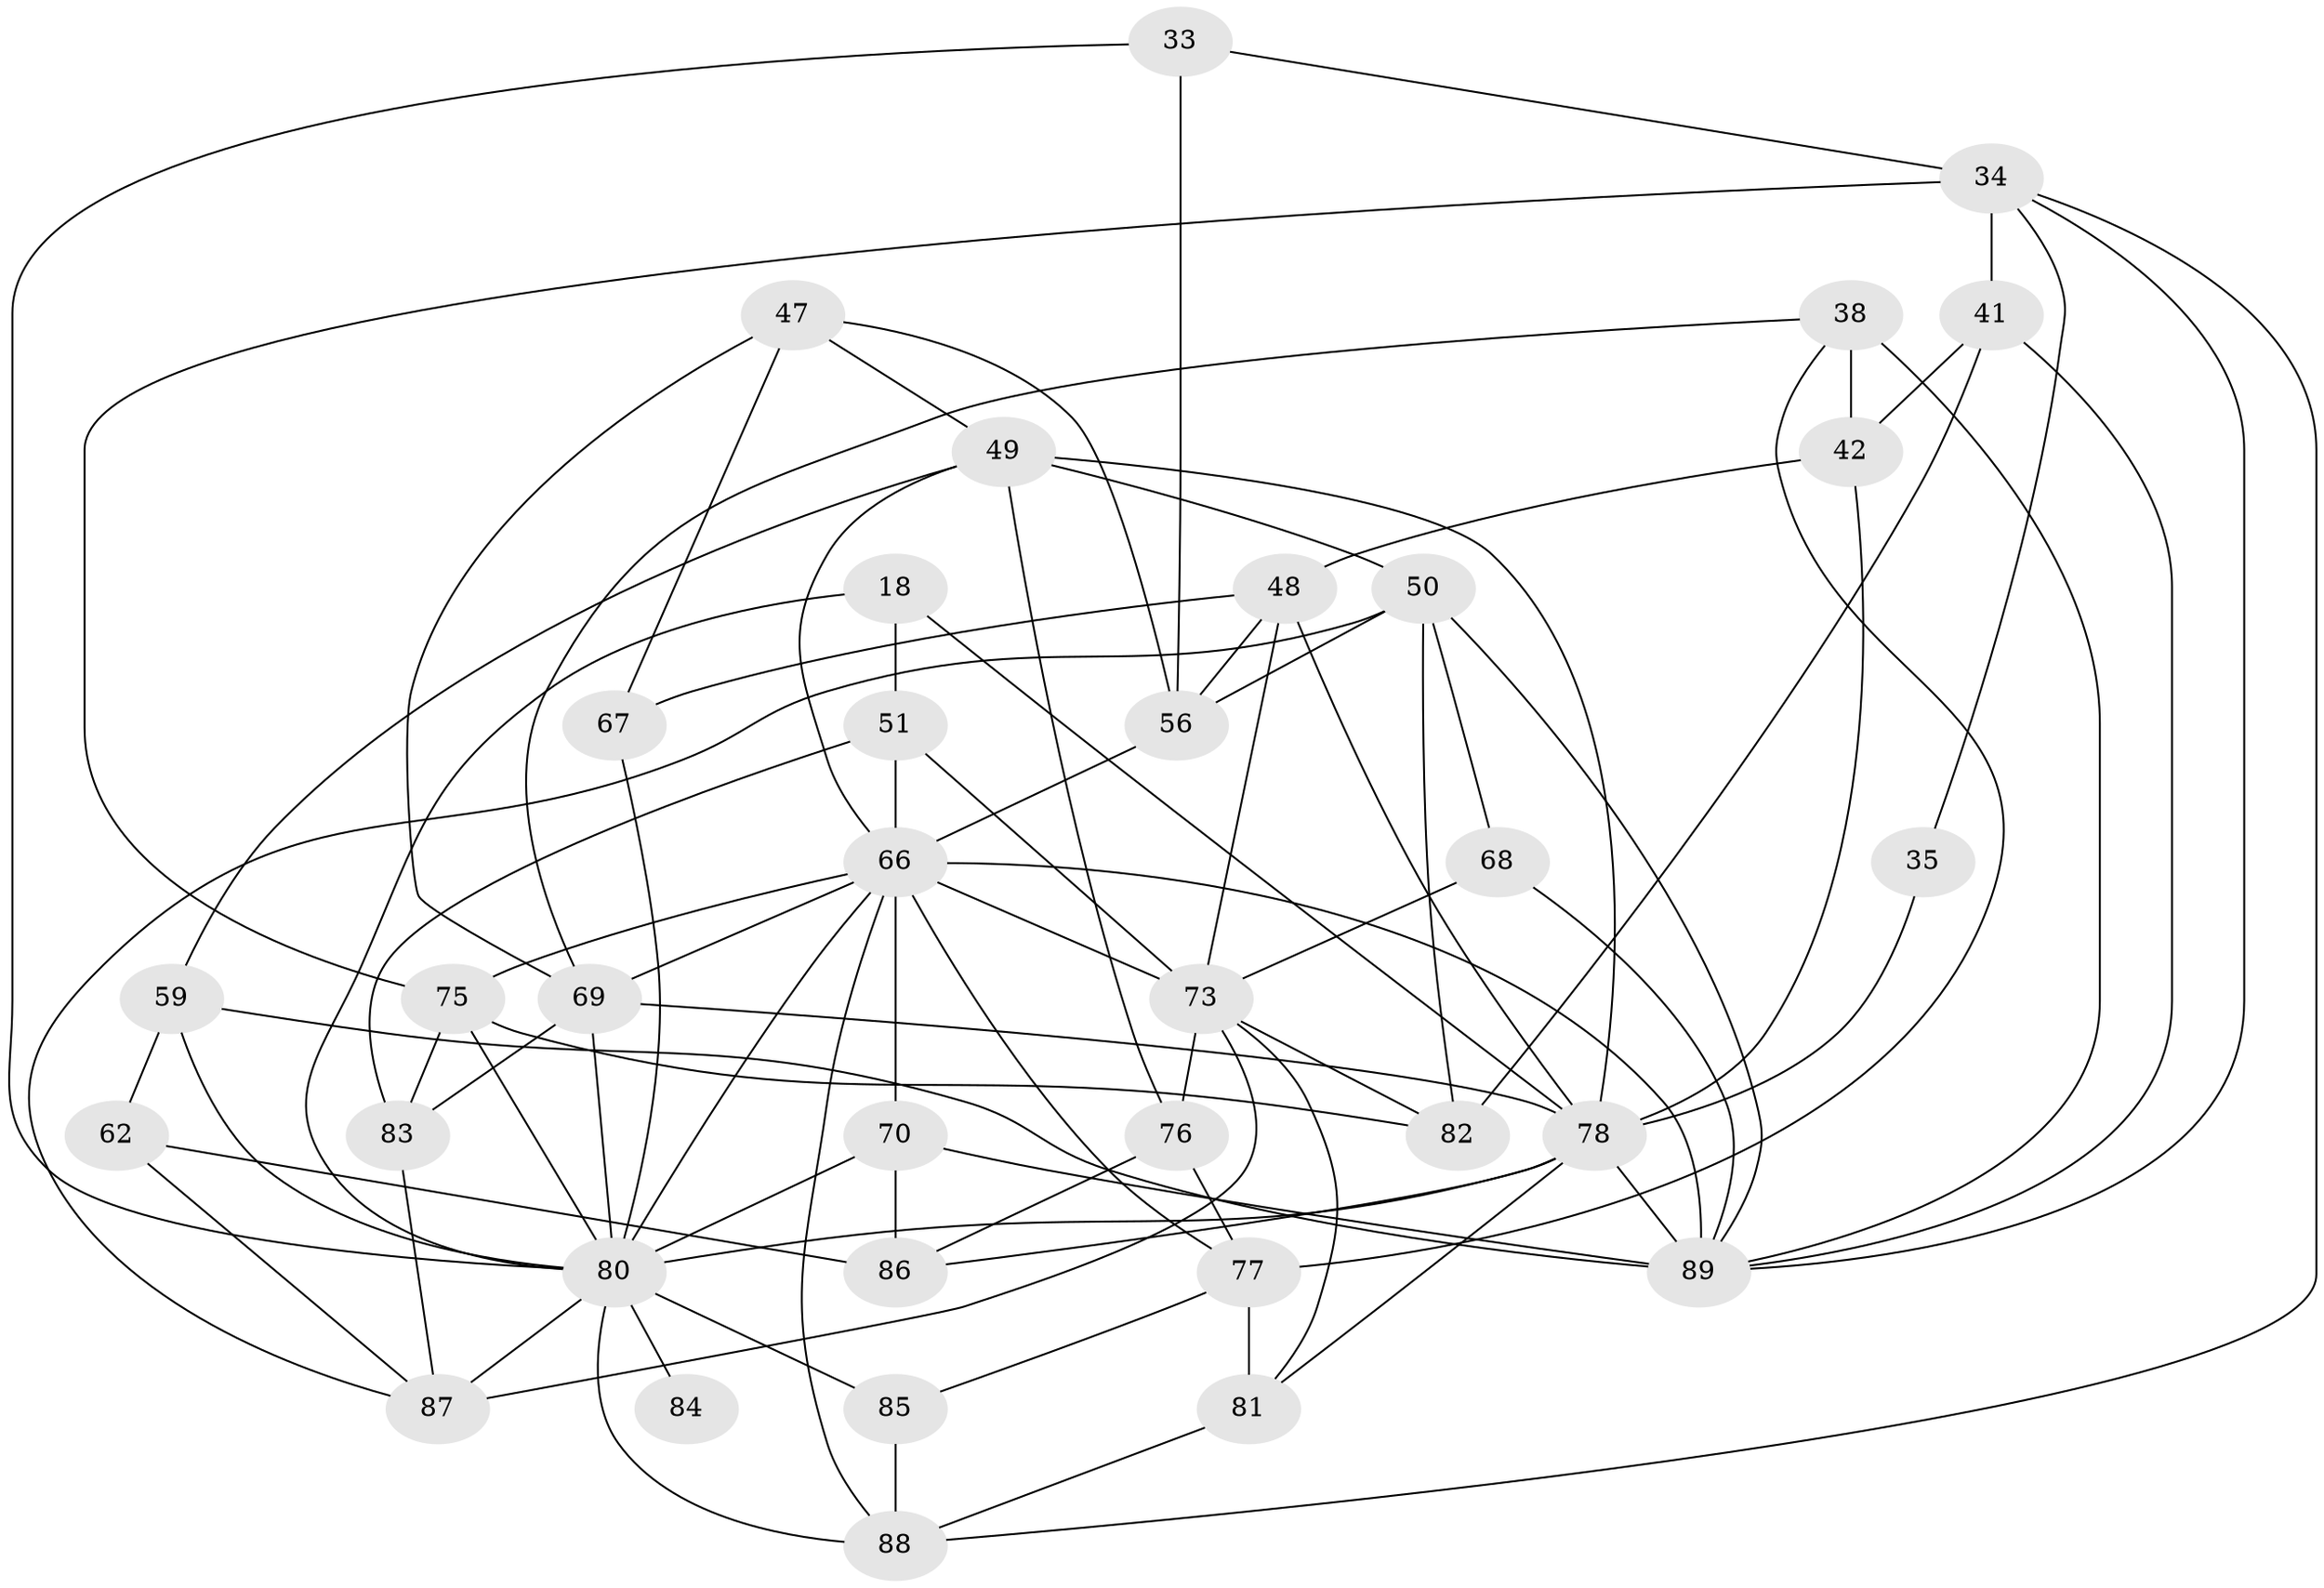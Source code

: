 // original degree distribution, {5: 0.19101123595505617, 3: 0.3146067415730337, 4: 0.24719101123595505, 2: 0.11235955056179775, 7: 0.056179775280898875, 6: 0.06741573033707865, 8: 0.011235955056179775}
// Generated by graph-tools (version 1.1) at 2025/54/03/04/25 21:54:16]
// undirected, 35 vertices, 87 edges
graph export_dot {
graph [start="1"]
  node [color=gray90,style=filled];
  18;
  33 [super="+20"];
  34 [super="+6+16"];
  35;
  38 [super="+28"];
  41 [super="+31"];
  42 [super="+9"];
  47;
  48 [super="+40"];
  49 [super="+27"];
  50 [super="+43"];
  51;
  56;
  59 [super="+39"];
  62 [super="+61"];
  66 [super="+37+30+53"];
  67;
  68 [super="+17"];
  69 [super="+10+15"];
  70 [super="+32+11"];
  73 [super="+3+13"];
  75 [super="+4+24"];
  76 [super="+60"];
  77 [super="+25"];
  78 [super="+74+26+23"];
  80 [super="+14+44+65"];
  81 [super="+7+54"];
  82;
  83 [super="+64"];
  84 [super="+79"];
  85 [super="+71"];
  86 [super="+72"];
  87 [super="+58+45"];
  88 [super="+63"];
  89 [super="+1+29+19+55"];
  18 -- 51;
  18 -- 78;
  18 -- 80;
  33 -- 56 [weight=2];
  33 -- 34;
  33 -- 80;
  34 -- 41 [weight=3];
  34 -- 35;
  34 -- 89 [weight=2];
  34 -- 88;
  34 -- 75 [weight=2];
  35 -- 78;
  38 -- 89 [weight=2];
  38 -- 42 [weight=2];
  38 -- 77 [weight=2];
  38 -- 69;
  41 -- 82;
  41 -- 89;
  41 -- 42;
  42 -- 48;
  42 -- 78;
  47 -- 67;
  47 -- 56;
  47 -- 49;
  47 -- 69;
  48 -- 56 [weight=2];
  48 -- 67;
  48 -- 73 [weight=3];
  48 -- 78 [weight=3];
  49 -- 78 [weight=2];
  49 -- 76;
  49 -- 50;
  49 -- 59;
  49 -- 66;
  50 -- 56 [weight=2];
  50 -- 82;
  50 -- 68 [weight=2];
  50 -- 89;
  50 -- 87;
  51 -- 83 [weight=2];
  51 -- 73;
  51 -- 66;
  56 -- 66;
  59 -- 62;
  59 -- 89 [weight=2];
  59 -- 80 [weight=2];
  62 -- 86 [weight=2];
  62 -- 87;
  66 -- 89 [weight=3];
  66 -- 73;
  66 -- 70;
  66 -- 75;
  66 -- 77;
  66 -- 80;
  66 -- 88;
  66 -- 69;
  67 -- 80 [weight=2];
  68 -- 73;
  68 -- 89;
  69 -- 78;
  69 -- 80;
  69 -- 83;
  70 -- 89 [weight=3];
  70 -- 86 [weight=3];
  70 -- 80 [weight=2];
  73 -- 82;
  73 -- 81;
  73 -- 87;
  73 -- 76;
  75 -- 83;
  75 -- 82;
  75 -- 80;
  76 -- 86;
  76 -- 77;
  77 -- 81 [weight=2];
  77 -- 85;
  78 -- 89 [weight=3];
  78 -- 86;
  78 -- 80;
  78 -- 81;
  80 -- 84 [weight=3];
  80 -- 87 [weight=2];
  80 -- 85;
  80 -- 88 [weight=2];
  81 -- 88;
  83 -- 87;
  85 -- 88 [weight=2];
}
